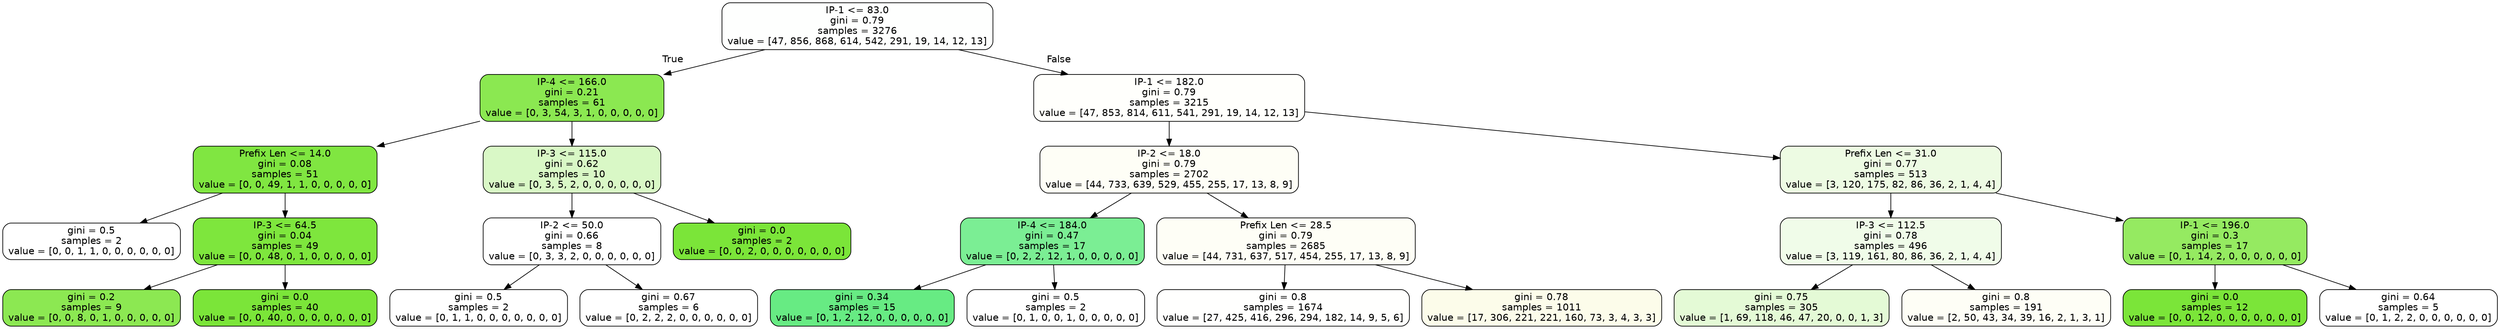 digraph Tree {
node [shape=box, style="filled, rounded", color="black", fontname=helvetica] ;
edge [fontname=helvetica] ;
0 [label="IP-1 <= 83.0\ngini = 0.79\nsamples = 3276\nvalue = [47, 856, 868, 614, 542, 291, 19, 14, 12, 13]", fillcolor="#fefffe"] ;
1 [label="IP-4 <= 166.0\ngini = 0.21\nsamples = 61\nvalue = [0, 3, 54, 3, 1, 0, 0, 0, 0, 0]", fillcolor="#8be851"] ;
0 -> 1 [labeldistance=2.5, labelangle=45, headlabel="True"] ;
2 [label="Prefix Len <= 14.0\ngini = 0.08\nsamples = 51\nvalue = [0, 0, 49, 1, 1, 0, 0, 0, 0, 0]", fillcolor="#80e641"] ;
1 -> 2 ;
3 [label="gini = 0.5\nsamples = 2\nvalue = [0, 0, 1, 1, 0, 0, 0, 0, 0, 0]", fillcolor="#ffffff"] ;
2 -> 3 ;
4 [label="IP-3 <= 64.5\ngini = 0.04\nsamples = 49\nvalue = [0, 0, 48, 0, 1, 0, 0, 0, 0, 0]", fillcolor="#7ee63d"] ;
2 -> 4 ;
5 [label="gini = 0.2\nsamples = 9\nvalue = [0, 0, 8, 0, 1, 0, 0, 0, 0, 0]", fillcolor="#8ce852"] ;
4 -> 5 ;
6 [label="gini = 0.0\nsamples = 40\nvalue = [0, 0, 40, 0, 0, 0, 0, 0, 0, 0]", fillcolor="#7be539"] ;
4 -> 6 ;
7 [label="IP-3 <= 115.0\ngini = 0.62\nsamples = 10\nvalue = [0, 3, 5, 2, 0, 0, 0, 0, 0, 0]", fillcolor="#d9f8c6"] ;
1 -> 7 ;
8 [label="IP-2 <= 50.0\ngini = 0.66\nsamples = 8\nvalue = [0, 3, 3, 2, 0, 0, 0, 0, 0, 0]", fillcolor="#ffffff"] ;
7 -> 8 ;
9 [label="gini = 0.5\nsamples = 2\nvalue = [0, 1, 1, 0, 0, 0, 0, 0, 0, 0]", fillcolor="#ffffff"] ;
8 -> 9 ;
10 [label="gini = 0.67\nsamples = 6\nvalue = [0, 2, 2, 2, 0, 0, 0, 0, 0, 0]", fillcolor="#ffffff"] ;
8 -> 10 ;
11 [label="gini = 0.0\nsamples = 2\nvalue = [0, 0, 2, 0, 0, 0, 0, 0, 0, 0]", fillcolor="#7be539"] ;
7 -> 11 ;
12 [label="IP-1 <= 182.0\ngini = 0.79\nsamples = 3215\nvalue = [47, 853, 814, 611, 541, 291, 19, 14, 12, 13]", fillcolor="#fffffc"] ;
0 -> 12 [labeldistance=2.5, labelangle=-45, headlabel="False"] ;
13 [label="IP-2 <= 18.0\ngini = 0.79\nsamples = 2702\nvalue = [44, 733, 639, 529, 455, 255, 17, 13, 8, 9]", fillcolor="#fefef6"] ;
12 -> 13 ;
14 [label="IP-4 <= 184.0\ngini = 0.47\nsamples = 17\nvalue = [0, 2, 2, 12, 1, 0, 0, 0, 0, 0]", fillcolor="#7bee94"] ;
13 -> 14 ;
15 [label="gini = 0.34\nsamples = 15\nvalue = [0, 1, 2, 12, 0, 0, 0, 0, 0, 0]", fillcolor="#67eb83"] ;
14 -> 15 ;
16 [label="gini = 0.5\nsamples = 2\nvalue = [0, 1, 0, 0, 1, 0, 0, 0, 0, 0]", fillcolor="#ffffff"] ;
14 -> 16 ;
17 [label="Prefix Len <= 28.5\ngini = 0.79\nsamples = 2685\nvalue = [44, 731, 637, 517, 454, 255, 17, 13, 8, 9]", fillcolor="#fefef6"] ;
13 -> 17 ;
18 [label="gini = 0.8\nsamples = 1674\nvalue = [27, 425, 416, 296, 294, 182, 14, 9, 5, 6]", fillcolor="#fffffe"] ;
17 -> 18 ;
19 [label="gini = 0.78\nsamples = 1011\nvalue = [17, 306, 221, 221, 160, 73, 3, 4, 3, 3]", fillcolor="#fcfcea"] ;
17 -> 19 ;
20 [label="Prefix Len <= 31.0\ngini = 0.77\nsamples = 513\nvalue = [3, 120, 175, 82, 86, 36, 2, 1, 4, 4]", fillcolor="#edfbe3"] ;
12 -> 20 ;
21 [label="IP-3 <= 112.5\ngini = 0.78\nsamples = 496\nvalue = [3, 119, 161, 80, 86, 36, 2, 1, 4, 4]", fillcolor="#f0fce9"] ;
20 -> 21 ;
22 [label="gini = 0.75\nsamples = 305\nvalue = [1, 69, 118, 46, 47, 20, 0, 0, 1, 3]", fillcolor="#e4fad6"] ;
21 -> 22 ;
23 [label="gini = 0.8\nsamples = 191\nvalue = [2, 50, 43, 34, 39, 16, 2, 1, 3, 1]", fillcolor="#fefef6"] ;
21 -> 23 ;
24 [label="IP-1 <= 196.0\ngini = 0.3\nsamples = 17\nvalue = [0, 1, 14, 2, 0, 0, 0, 0, 0, 0]", fillcolor="#95ea61"] ;
20 -> 24 ;
25 [label="gini = 0.0\nsamples = 12\nvalue = [0, 0, 12, 0, 0, 0, 0, 0, 0, 0]", fillcolor="#7be539"] ;
24 -> 25 ;
26 [label="gini = 0.64\nsamples = 5\nvalue = [0, 1, 2, 2, 0, 0, 0, 0, 0, 0]", fillcolor="#ffffff"] ;
24 -> 26 ;
}
